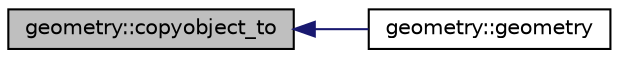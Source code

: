 digraph "geometry::copyobject_to"
{
  edge [fontname="Helvetica",fontsize="10",labelfontname="Helvetica",labelfontsize="10"];
  node [fontname="Helvetica",fontsize="10",shape=record];
  rankdir="LR";
  Node359 [label="geometry::copyobject_to",height=0.2,width=0.4,color="black", fillcolor="grey75", style="filled", fontcolor="black"];
  Node359 -> Node360 [dir="back",color="midnightblue",fontsize="10",style="solid",fontname="Helvetica"];
  Node360 [label="geometry::geometry",height=0.2,width=0.4,color="black", fillcolor="white", style="filled",URL="$da/d44/classgeometry.html#adf1960feb5cc97b2d457bfc2d514af23"];
}
